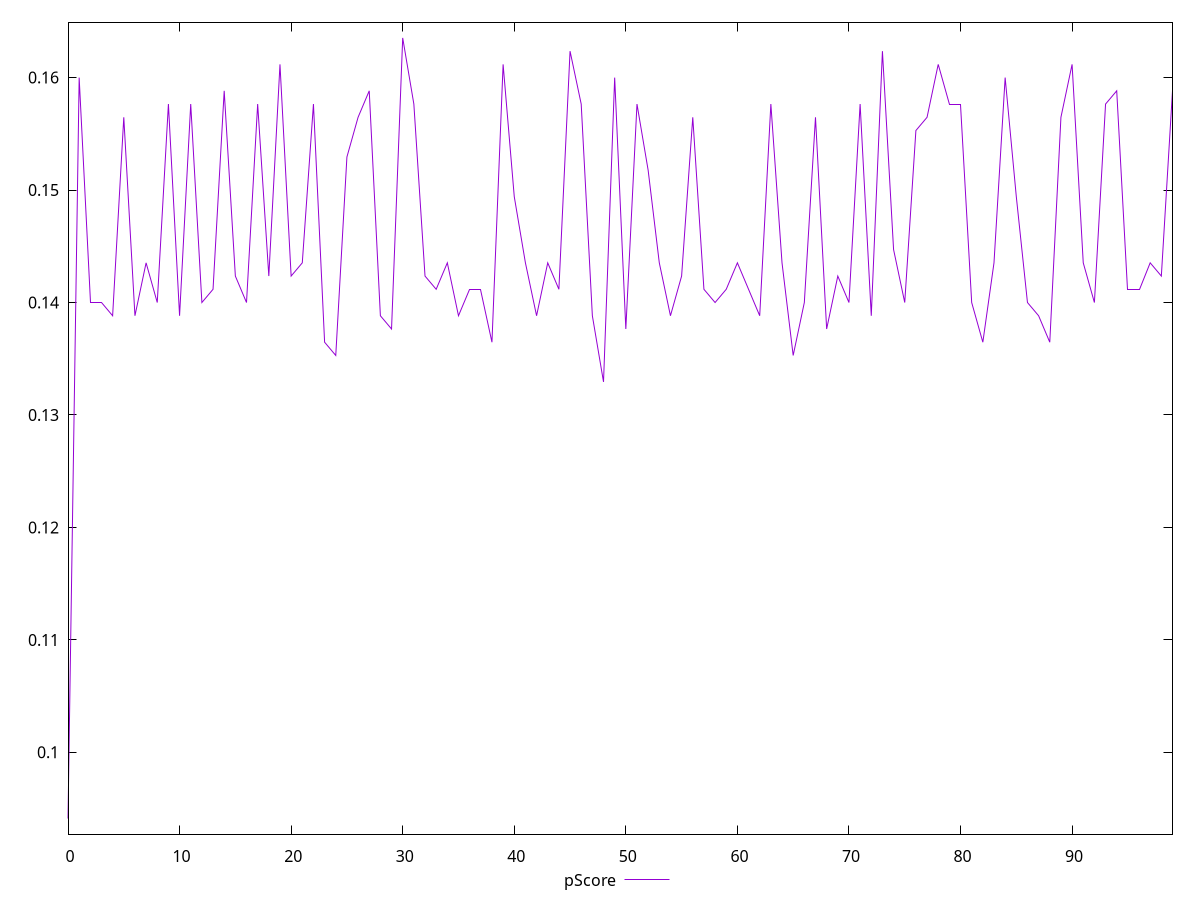 reset

$pScore <<EOF
0 0.09411764705882353
1 0.15999999999999998
2 0.14
3 0.14
4 0.13882352941176468
5 0.15647058823529408
6 0.13882352941176468
7 0.14352941176470585
8 0.14
9 0.15764705882352942
10 0.13882352941176468
11 0.15764705882352942
12 0.14
13 0.1411764705882353
14 0.1588235294117647
15 0.14235294117647057
16 0.14
17 0.15764705882352942
18 0.14235294117647057
19 0.1611764705882353
20 0.14235294117647057
21 0.14352941176470585
22 0.15764705882352942
23 0.13647058823529412
24 0.1352941176470588
25 0.15294117647058825
26 0.15647058823529408
27 0.1588235294117647
28 0.13882352941176468
29 0.1376470588235294
30 0.16352941176470587
31 0.15764705882352942
32 0.14235294117647057
33 0.1411764705882353
34 0.14352941176470585
35 0.13882352941176468
36 0.1411764705882353
37 0.1411764705882353
38 0.13647058823529412
39 0.1611764705882353
40 0.14941176470588236
41 0.14352941176470585
42 0.13882352941176468
43 0.14352941176470585
44 0.1411764705882353
45 0.1623529411764706
46 0.15764705882352942
47 0.13882352941176468
48 0.13294117647058823
49 0.15999999999999998
50 0.1376470588235294
51 0.15764705882352942
52 0.1517647058823529
53 0.14352941176470585
54 0.13882352941176468
55 0.14235294117647057
56 0.15647058823529408
57 0.1411764705882353
58 0.14
59 0.1411764705882353
60 0.14352941176470585
61 0.1411764705882353
62 0.13882352941176468
63 0.15764705882352942
64 0.14352941176470585
65 0.1352941176470588
66 0.14
67 0.15647058823529408
68 0.1376470588235294
69 0.14235294117647057
70 0.14
71 0.15764705882352942
72 0.13882352941176468
73 0.1623529411764706
74 0.14470588235294118
75 0.14
76 0.1552941176470588
77 0.15647058823529408
78 0.1611764705882353
79 0.15764705882352942
80 0.15764705882352942
81 0.14
82 0.13647058823529412
83 0.14352941176470585
84 0.15999999999999998
85 0.14941176470588236
86 0.14
87 0.13882352941176468
88 0.13647058823529412
89 0.15647058823529408
90 0.1611764705882353
91 0.14352941176470585
92 0.14
93 0.15764705882352942
94 0.1588235294117647
95 0.1411764705882353
96 0.1411764705882353
97 0.14352941176470585
98 0.14235294117647057
99 0.1588235294117647
EOF

set key outside below
set xrange [0:99]
set yrange [0.09272941176470588:0.1649176470588235]
set trange [0.09272941176470588:0.1649176470588235]
set terminal svg size 640, 500 enhanced background rgb 'white'
set output "reports/report_00032_2021-02-25T10-28-15.087Z/unused-javascript/samples/music/pScore/values.svg"

plot $pScore title "pScore" with line

reset
